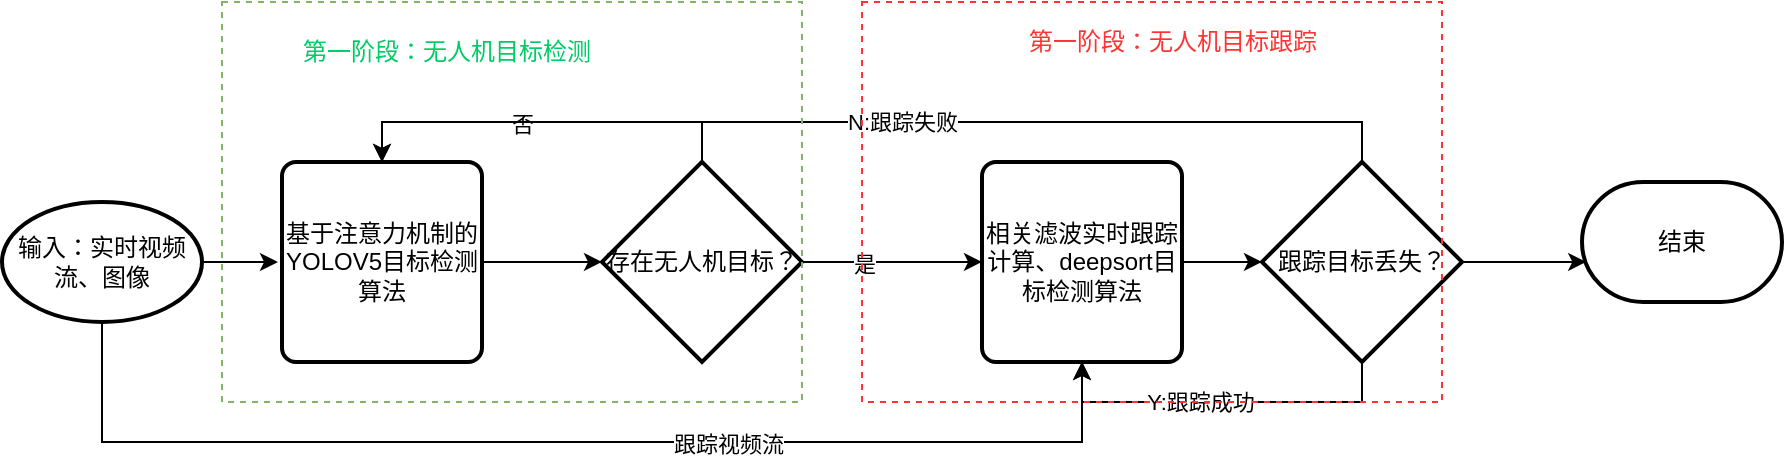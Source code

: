 <mxfile version="18.0.3" type="github">
  <diagram id="yDhocIVjmnCuPwCWFGr_" name="Page-1">
    <mxGraphModel dx="1781" dy="967" grid="1" gridSize="10" guides="1" tooltips="1" connect="1" arrows="1" fold="1" page="1" pageScale="1" pageWidth="827" pageHeight="1169" math="0" shadow="0">
      <root>
        <mxCell id="0" />
        <mxCell id="1" parent="0" />
        <mxCell id="Zut7dhxNFDEUJoQM6n31-3" style="edgeStyle=orthogonalEdgeStyle;rounded=0;orthogonalLoop=1;jettySize=auto;html=1;exitX=1;exitY=0.5;exitDx=0;exitDy=0;exitPerimeter=0;entryX=-0.02;entryY=0.507;entryDx=0;entryDy=0;entryPerimeter=0;" edge="1" parent="1" source="Zut7dhxNFDEUJoQM6n31-1" target="Zut7dhxNFDEUJoQM6n31-2">
          <mxGeometry relative="1" as="geometry" />
        </mxCell>
        <mxCell id="Zut7dhxNFDEUJoQM6n31-12" style="edgeStyle=orthogonalEdgeStyle;rounded=0;orthogonalLoop=1;jettySize=auto;html=1;exitX=0.5;exitY=1;exitDx=0;exitDy=0;exitPerimeter=0;" edge="1" parent="1" source="Zut7dhxNFDEUJoQM6n31-1">
          <mxGeometry relative="1" as="geometry">
            <mxPoint x="580" y="240" as="targetPoint" />
            <Array as="points">
              <mxPoint x="90" y="280" />
              <mxPoint x="580" y="280" />
            </Array>
          </mxGeometry>
        </mxCell>
        <mxCell id="Zut7dhxNFDEUJoQM6n31-19" value="跟踪视频流" style="edgeLabel;html=1;align=center;verticalAlign=middle;resizable=0;points=[];" vertex="1" connectable="0" parent="Zut7dhxNFDEUJoQM6n31-12">
          <mxGeometry x="0.265" y="-1" relative="1" as="geometry">
            <mxPoint as="offset" />
          </mxGeometry>
        </mxCell>
        <mxCell id="Zut7dhxNFDEUJoQM6n31-1" value="输入：实时视频流、图像" style="strokeWidth=2;html=1;shape=mxgraph.flowchart.start_1;whiteSpace=wrap;" vertex="1" parent="1">
          <mxGeometry x="40" y="159.97" width="100" height="60" as="geometry" />
        </mxCell>
        <mxCell id="Zut7dhxNFDEUJoQM6n31-5" style="edgeStyle=orthogonalEdgeStyle;rounded=0;orthogonalLoop=1;jettySize=auto;html=1;exitX=1;exitY=0.5;exitDx=0;exitDy=0;entryX=0;entryY=0.5;entryDx=0;entryDy=0;entryPerimeter=0;" edge="1" parent="1" source="Zut7dhxNFDEUJoQM6n31-2" target="Zut7dhxNFDEUJoQM6n31-4">
          <mxGeometry relative="1" as="geometry" />
        </mxCell>
        <mxCell id="Zut7dhxNFDEUJoQM6n31-2" value="基于注意力机制的YOLOV5目标检测算法" style="rounded=1;whiteSpace=wrap;html=1;absoluteArcSize=1;arcSize=14;strokeWidth=2;" vertex="1" parent="1">
          <mxGeometry x="180" y="139.97" width="100" height="100" as="geometry" />
        </mxCell>
        <mxCell id="Zut7dhxNFDEUJoQM6n31-6" style="edgeStyle=orthogonalEdgeStyle;rounded=0;orthogonalLoop=1;jettySize=auto;html=1;exitX=0.5;exitY=0;exitDx=0;exitDy=0;exitPerimeter=0;entryX=0.5;entryY=0;entryDx=0;entryDy=0;" edge="1" parent="1" source="Zut7dhxNFDEUJoQM6n31-4" target="Zut7dhxNFDEUJoQM6n31-2">
          <mxGeometry relative="1" as="geometry" />
        </mxCell>
        <mxCell id="Zut7dhxNFDEUJoQM6n31-7" value="否" style="edgeLabel;html=1;align=center;verticalAlign=middle;resizable=0;points=[];" vertex="1" connectable="0" parent="Zut7dhxNFDEUJoQM6n31-6">
          <mxGeometry x="-0.348" y="1" relative="1" as="geometry">
            <mxPoint x="-45" as="offset" />
          </mxGeometry>
        </mxCell>
        <mxCell id="Zut7dhxNFDEUJoQM6n31-9" style="edgeStyle=orthogonalEdgeStyle;rounded=0;orthogonalLoop=1;jettySize=auto;html=1;exitX=1;exitY=0.5;exitDx=0;exitDy=0;exitPerimeter=0;entryX=0;entryY=0.5;entryDx=0;entryDy=0;" edge="1" parent="1" source="Zut7dhxNFDEUJoQM6n31-4" target="Zut7dhxNFDEUJoQM6n31-8">
          <mxGeometry relative="1" as="geometry" />
        </mxCell>
        <mxCell id="Zut7dhxNFDEUJoQM6n31-10" value="是" style="edgeLabel;html=1;align=center;verticalAlign=middle;resizable=0;points=[];" vertex="1" connectable="0" parent="Zut7dhxNFDEUJoQM6n31-9">
          <mxGeometry x="-0.327" y="-1" relative="1" as="geometry">
            <mxPoint as="offset" />
          </mxGeometry>
        </mxCell>
        <mxCell id="Zut7dhxNFDEUJoQM6n31-4" value="存在无人机目标？" style="strokeWidth=2;html=1;shape=mxgraph.flowchart.decision;whiteSpace=wrap;" vertex="1" parent="1">
          <mxGeometry x="340" y="139.97" width="100" height="100" as="geometry" />
        </mxCell>
        <mxCell id="Zut7dhxNFDEUJoQM6n31-16" style="edgeStyle=orthogonalEdgeStyle;rounded=0;orthogonalLoop=1;jettySize=auto;html=1;exitX=1;exitY=0.5;exitDx=0;exitDy=0;entryX=0;entryY=0.5;entryDx=0;entryDy=0;entryPerimeter=0;" edge="1" parent="1" source="Zut7dhxNFDEUJoQM6n31-8" target="Zut7dhxNFDEUJoQM6n31-15">
          <mxGeometry relative="1" as="geometry" />
        </mxCell>
        <mxCell id="Zut7dhxNFDEUJoQM6n31-8" value="相关滤波实时跟踪计算、deepsort目标检测算法" style="rounded=1;whiteSpace=wrap;html=1;absoluteArcSize=1;arcSize=14;strokeWidth=2;" vertex="1" parent="1">
          <mxGeometry x="530" y="139.97" width="100" height="100" as="geometry" />
        </mxCell>
        <mxCell id="Zut7dhxNFDEUJoQM6n31-11" value="结束" style="strokeWidth=2;html=1;shape=mxgraph.flowchart.terminator;whiteSpace=wrap;" vertex="1" parent="1">
          <mxGeometry x="830" y="150" width="100" height="60" as="geometry" />
        </mxCell>
        <mxCell id="Zut7dhxNFDEUJoQM6n31-17" style="edgeStyle=orthogonalEdgeStyle;rounded=0;orthogonalLoop=1;jettySize=auto;html=1;exitX=0.5;exitY=0;exitDx=0;exitDy=0;exitPerimeter=0;entryX=0.5;entryY=0;entryDx=0;entryDy=0;" edge="1" parent="1" source="Zut7dhxNFDEUJoQM6n31-15" target="Zut7dhxNFDEUJoQM6n31-2">
          <mxGeometry relative="1" as="geometry" />
        </mxCell>
        <mxCell id="Zut7dhxNFDEUJoQM6n31-18" value="N:跟踪失败" style="edgeLabel;html=1;align=center;verticalAlign=middle;resizable=0;points=[];" vertex="1" connectable="0" parent="Zut7dhxNFDEUJoQM6n31-17">
          <mxGeometry x="-0.417" relative="1" as="geometry">
            <mxPoint x="-96" as="offset" />
          </mxGeometry>
        </mxCell>
        <mxCell id="Zut7dhxNFDEUJoQM6n31-20" style="edgeStyle=orthogonalEdgeStyle;rounded=0;orthogonalLoop=1;jettySize=auto;html=1;exitX=0.5;exitY=1;exitDx=0;exitDy=0;exitPerimeter=0;" edge="1" parent="1" source="Zut7dhxNFDEUJoQM6n31-15">
          <mxGeometry relative="1" as="geometry">
            <mxPoint x="580" y="239.857" as="targetPoint" />
            <Array as="points">
              <mxPoint x="720" y="260" />
              <mxPoint x="580" y="260" />
            </Array>
          </mxGeometry>
        </mxCell>
        <mxCell id="Zut7dhxNFDEUJoQM6n31-21" value="Y:跟踪成功" style="edgeLabel;html=1;align=center;verticalAlign=middle;resizable=0;points=[];" vertex="1" connectable="0" parent="Zut7dhxNFDEUJoQM6n31-20">
          <mxGeometry x="0.127" relative="1" as="geometry">
            <mxPoint as="offset" />
          </mxGeometry>
        </mxCell>
        <mxCell id="Zut7dhxNFDEUJoQM6n31-22" style="edgeStyle=orthogonalEdgeStyle;rounded=0;orthogonalLoop=1;jettySize=auto;html=1;exitX=1;exitY=0.5;exitDx=0;exitDy=0;exitPerimeter=0;entryX=0.021;entryY=0.666;entryDx=0;entryDy=0;entryPerimeter=0;" edge="1" parent="1" source="Zut7dhxNFDEUJoQM6n31-15" target="Zut7dhxNFDEUJoQM6n31-11">
          <mxGeometry relative="1" as="geometry" />
        </mxCell>
        <mxCell id="Zut7dhxNFDEUJoQM6n31-15" value="跟踪目标丢失？" style="strokeWidth=2;html=1;shape=mxgraph.flowchart.decision;whiteSpace=wrap;" vertex="1" parent="1">
          <mxGeometry x="670" y="139.97" width="100" height="100" as="geometry" />
        </mxCell>
        <mxCell id="Zut7dhxNFDEUJoQM6n31-23" value="" style="rounded=0;whiteSpace=wrap;html=1;fillColor=none;strokeColor=#82b366;dashed=1;" vertex="1" parent="1">
          <mxGeometry x="150" y="60" width="290" height="200" as="geometry" />
        </mxCell>
        <mxCell id="Zut7dhxNFDEUJoQM6n31-24" value="&lt;font color=&quot;#00cc66&quot;&gt;第一阶段：无人机目标检测&lt;/font&gt;" style="text;html=1;strokeColor=none;fillColor=none;align=center;verticalAlign=middle;whiteSpace=wrap;rounded=0;dashed=1;" vertex="1" parent="1">
          <mxGeometry x="185" y="70" width="155" height="30" as="geometry" />
        </mxCell>
        <mxCell id="Zut7dhxNFDEUJoQM6n31-27" value="" style="rounded=0;whiteSpace=wrap;html=1;fillColor=none;strokeColor=#FF3333;dashed=1;" vertex="1" parent="1">
          <mxGeometry x="470" y="60" width="290" height="200" as="geometry" />
        </mxCell>
        <mxCell id="Zut7dhxNFDEUJoQM6n31-28" value="&lt;font color=&quot;#ff3333&quot;&gt;第一阶段：无人机目标跟踪&lt;/font&gt;" style="text;html=1;strokeColor=none;fillColor=none;align=center;verticalAlign=middle;whiteSpace=wrap;rounded=0;dashed=1;" vertex="1" parent="1">
          <mxGeometry x="547.5" y="70" width="155" height="20" as="geometry" />
        </mxCell>
      </root>
    </mxGraphModel>
  </diagram>
</mxfile>
